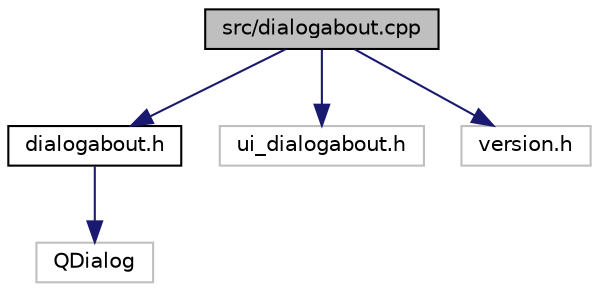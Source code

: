 digraph "src/dialogabout.cpp"
{
 // LATEX_PDF_SIZE
  edge [fontname="Helvetica",fontsize="10",labelfontname="Helvetica",labelfontsize="10"];
  node [fontname="Helvetica",fontsize="10",shape=record];
  Node1 [label="src/dialogabout.cpp",height=0.2,width=0.4,color="black", fillcolor="grey75", style="filled", fontcolor="black",tooltip="Window with all informations about the software."];
  Node1 -> Node2 [color="midnightblue",fontsize="10",style="solid",fontname="Helvetica"];
  Node2 [label="dialogabout.h",height=0.2,width=0.4,color="black", fillcolor="white", style="filled",URL="$dialogabout_8h.html",tooltip="Window with all informations about the software."];
  Node2 -> Node3 [color="midnightblue",fontsize="10",style="solid",fontname="Helvetica"];
  Node3 [label="QDialog",height=0.2,width=0.4,color="grey75", fillcolor="white", style="filled",tooltip=" "];
  Node1 -> Node4 [color="midnightblue",fontsize="10",style="solid",fontname="Helvetica"];
  Node4 [label="ui_dialogabout.h",height=0.2,width=0.4,color="grey75", fillcolor="white", style="filled",tooltip=" "];
  Node1 -> Node5 [color="midnightblue",fontsize="10",style="solid",fontname="Helvetica"];
  Node5 [label="version.h",height=0.2,width=0.4,color="grey75", fillcolor="white", style="filled",tooltip=" "];
}
